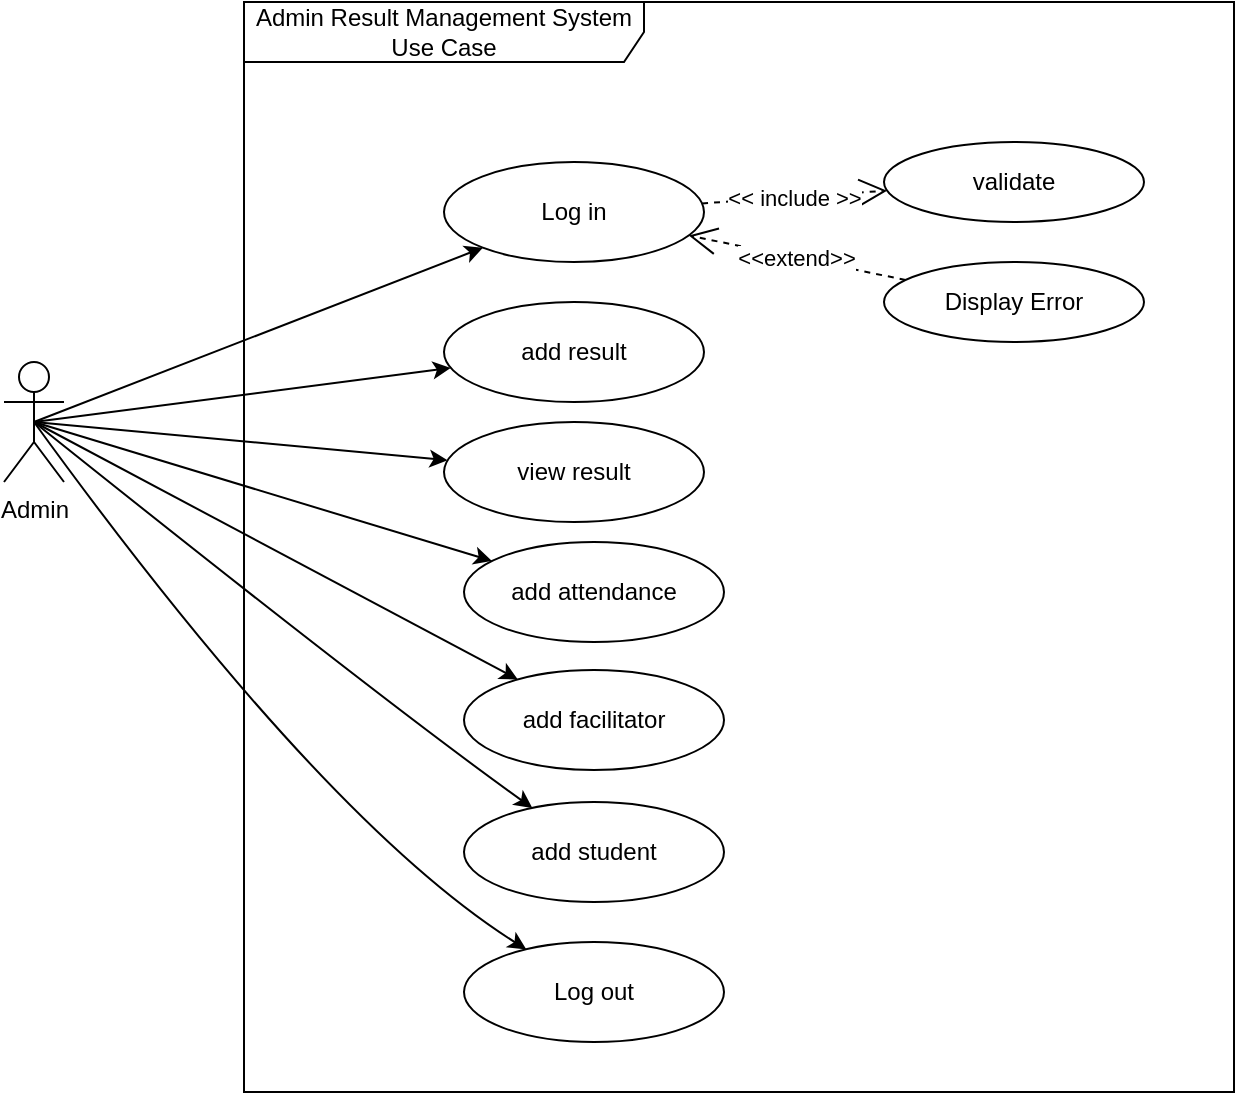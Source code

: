 <mxfile version="20.5.1" type="device"><diagram id="r1NNR4FKWz-O-wQtIegn" name="Page-1"><mxGraphModel dx="821" dy="482" grid="1" gridSize="10" guides="1" tooltips="1" connect="1" arrows="1" fold="1" page="1" pageScale="1" pageWidth="1169" pageHeight="827" math="0" shadow="0"><root><mxCell id="0"/><mxCell id="1" parent="0"/><mxCell id="2_n_xkpBsre0V5kn1wZf-2" value="Admin" style="shape=umlActor;verticalLabelPosition=bottom;verticalAlign=top;html=1;" vertex="1" parent="1"><mxGeometry x="130" y="210" width="30" height="60" as="geometry"/></mxCell><mxCell id="2_n_xkpBsre0V5kn1wZf-3" value="Log in" style="ellipse;whiteSpace=wrap;html=1;" vertex="1" parent="1"><mxGeometry x="350" y="110" width="130" height="50" as="geometry"/></mxCell><mxCell id="2_n_xkpBsre0V5kn1wZf-6" value="add result" style="ellipse;whiteSpace=wrap;html=1;" vertex="1" parent="1"><mxGeometry x="350" y="180" width="130" height="50" as="geometry"/></mxCell><mxCell id="2_n_xkpBsre0V5kn1wZf-7" value="view result" style="ellipse;whiteSpace=wrap;html=1;" vertex="1" parent="1"><mxGeometry x="350" y="240" width="130" height="50" as="geometry"/></mxCell><mxCell id="2_n_xkpBsre0V5kn1wZf-8" value="add attendance" style="ellipse;whiteSpace=wrap;html=1;" vertex="1" parent="1"><mxGeometry x="360" y="300" width="130" height="50" as="geometry"/></mxCell><mxCell id="2_n_xkpBsre0V5kn1wZf-9" value="add facilitator" style="ellipse;whiteSpace=wrap;html=1;" vertex="1" parent="1"><mxGeometry x="360" y="364" width="130" height="50" as="geometry"/></mxCell><mxCell id="2_n_xkpBsre0V5kn1wZf-10" value="add student" style="ellipse;whiteSpace=wrap;html=1;" vertex="1" parent="1"><mxGeometry x="360" y="430" width="130" height="50" as="geometry"/></mxCell><mxCell id="2_n_xkpBsre0V5kn1wZf-11" value="Log out" style="ellipse;whiteSpace=wrap;html=1;" vertex="1" parent="1"><mxGeometry x="360" y="500" width="130" height="50" as="geometry"/></mxCell><mxCell id="2_n_xkpBsre0V5kn1wZf-20" value="validate" style="ellipse;whiteSpace=wrap;html=1;" vertex="1" parent="1"><mxGeometry x="570" y="100" width="130" height="40" as="geometry"/></mxCell><mxCell id="2_n_xkpBsre0V5kn1wZf-21" style="html=1;exitX=0.5;exitY=0.5;exitPerimeter=0;jettySize=auto;orthogonalLoop=1;curved=1;fontColor=#000000;exitDx=0;exitDy=0;strokeColor=#000000;" edge="1" parent="1" source="2_n_xkpBsre0V5kn1wZf-2" target="2_n_xkpBsre0V5kn1wZf-3"><mxGeometry relative="1" as="geometry"><mxPoint x="160" y="215" as="sourcePoint"/><mxPoint x="245" y="205" as="targetPoint"/><Array as="points"><mxPoint x="300" y="180"/></Array></mxGeometry></mxCell><mxCell id="2_n_xkpBsre0V5kn1wZf-22" style="html=1;exitX=0.5;exitY=0.5;exitPerimeter=0;jettySize=auto;orthogonalLoop=1;curved=1;fontColor=#000000;exitDx=0;exitDy=0;strokeColor=#000000;" edge="1" parent="1" source="2_n_xkpBsre0V5kn1wZf-2" target="2_n_xkpBsre0V5kn1wZf-6"><mxGeometry relative="1" as="geometry"><mxPoint x="205" y="250" as="sourcePoint"/><mxPoint x="384.214" y="164.466" as="targetPoint"/></mxGeometry></mxCell><mxCell id="2_n_xkpBsre0V5kn1wZf-24" style="html=1;exitX=0.5;exitY=0.5;exitPerimeter=0;jettySize=auto;orthogonalLoop=1;curved=1;fontColor=#000000;exitDx=0;exitDy=0;strokeColor=#000000;" edge="1" parent="1" source="2_n_xkpBsre0V5kn1wZf-2" target="2_n_xkpBsre0V5kn1wZf-7"><mxGeometry relative="1" as="geometry"><mxPoint x="215" y="260" as="sourcePoint"/><mxPoint x="374.936" y="234.556" as="targetPoint"/></mxGeometry></mxCell><mxCell id="2_n_xkpBsre0V5kn1wZf-25" style="html=1;exitX=0.5;exitY=0.5;exitPerimeter=0;jettySize=auto;orthogonalLoop=1;curved=1;fontColor=#000000;exitDx=0;exitDy=0;strokeColor=#000000;" edge="1" parent="1" source="2_n_xkpBsre0V5kn1wZf-2" target="2_n_xkpBsre0V5kn1wZf-8"><mxGeometry relative="1" as="geometry"><mxPoint x="225" y="270" as="sourcePoint"/><mxPoint x="384.936" y="244.556" as="targetPoint"/></mxGeometry></mxCell><mxCell id="2_n_xkpBsre0V5kn1wZf-26" style="html=1;exitX=0.5;exitY=0.5;exitPerimeter=0;jettySize=auto;orthogonalLoop=1;curved=1;fontColor=#000000;exitDx=0;exitDy=0;strokeColor=#000000;" edge="1" parent="1" source="2_n_xkpBsre0V5kn1wZf-2" target="2_n_xkpBsre0V5kn1wZf-9"><mxGeometry relative="1" as="geometry"><mxPoint x="235" y="280" as="sourcePoint"/><mxPoint x="394.936" y="254.556" as="targetPoint"/></mxGeometry></mxCell><mxCell id="2_n_xkpBsre0V5kn1wZf-27" style="html=1;exitX=0.5;exitY=0.5;exitPerimeter=0;jettySize=auto;orthogonalLoop=1;curved=1;fontColor=#000000;exitDx=0;exitDy=0;strokeColor=#000000;" edge="1" parent="1" source="2_n_xkpBsre0V5kn1wZf-2" target="2_n_xkpBsre0V5kn1wZf-10"><mxGeometry relative="1" as="geometry"><mxPoint x="245" y="290" as="sourcePoint"/><mxPoint x="404.936" y="264.556" as="targetPoint"/><Array as="points"><mxPoint x="320" y="380"/></Array></mxGeometry></mxCell><mxCell id="2_n_xkpBsre0V5kn1wZf-28" style="html=1;exitX=0.5;exitY=0.5;exitPerimeter=0;jettySize=auto;orthogonalLoop=1;curved=1;fontColor=#000000;exitDx=0;exitDy=0;strokeColor=#000000;" edge="1" parent="1" source="2_n_xkpBsre0V5kn1wZf-2" target="2_n_xkpBsre0V5kn1wZf-11"><mxGeometry relative="1" as="geometry"><mxPoint x="255" y="300" as="sourcePoint"/><mxPoint x="414.936" y="274.556" as="targetPoint"/><Array as="points"><mxPoint x="290" y="440"/></Array></mxGeometry></mxCell><mxCell id="2_n_xkpBsre0V5kn1wZf-31" value="&amp;lt;&amp;lt; include &amp;gt;&amp;gt;" style="endArrow=open;endSize=12;dashed=1;html=1;fontColor=#000000;strokeColor=#000000;" edge="1" parent="1" source="2_n_xkpBsre0V5kn1wZf-3" target="2_n_xkpBsre0V5kn1wZf-20"><mxGeometry width="160" relative="1" as="geometry"><mxPoint x="365" y="115" as="sourcePoint"/><mxPoint x="492.574" y="96.716" as="targetPoint"/></mxGeometry></mxCell><mxCell id="2_n_xkpBsre0V5kn1wZf-32" value="Admin Result Management System Use Case" style="shape=umlFrame;whiteSpace=wrap;html=1;strokeWidth=1;fillColor=none;width=200;height=30;fontColor=#000000;strokeColor=#000000;" vertex="1" parent="1"><mxGeometry x="250" y="30" width="495" height="545" as="geometry"/></mxCell><mxCell id="2_n_xkpBsre0V5kn1wZf-34" value="&amp;lt;&amp;lt;extend&amp;gt;&amp;gt;" style="endArrow=open;endSize=12;dashed=1;html=1;fontColor=#000000;strokeColor=#000000;" edge="1" parent="1" source="2_n_xkpBsre0V5kn1wZf-35" target="2_n_xkpBsre0V5kn1wZf-3"><mxGeometry width="160" relative="1" as="geometry"><mxPoint x="580" y="180" as="sourcePoint"/><mxPoint x="581.539" y="134.327" as="targetPoint"/></mxGeometry></mxCell><mxCell id="2_n_xkpBsre0V5kn1wZf-35" value="Display Error" style="ellipse;whiteSpace=wrap;html=1;" vertex="1" parent="1"><mxGeometry x="570" y="160" width="130" height="40" as="geometry"/></mxCell></root></mxGraphModel></diagram></mxfile>